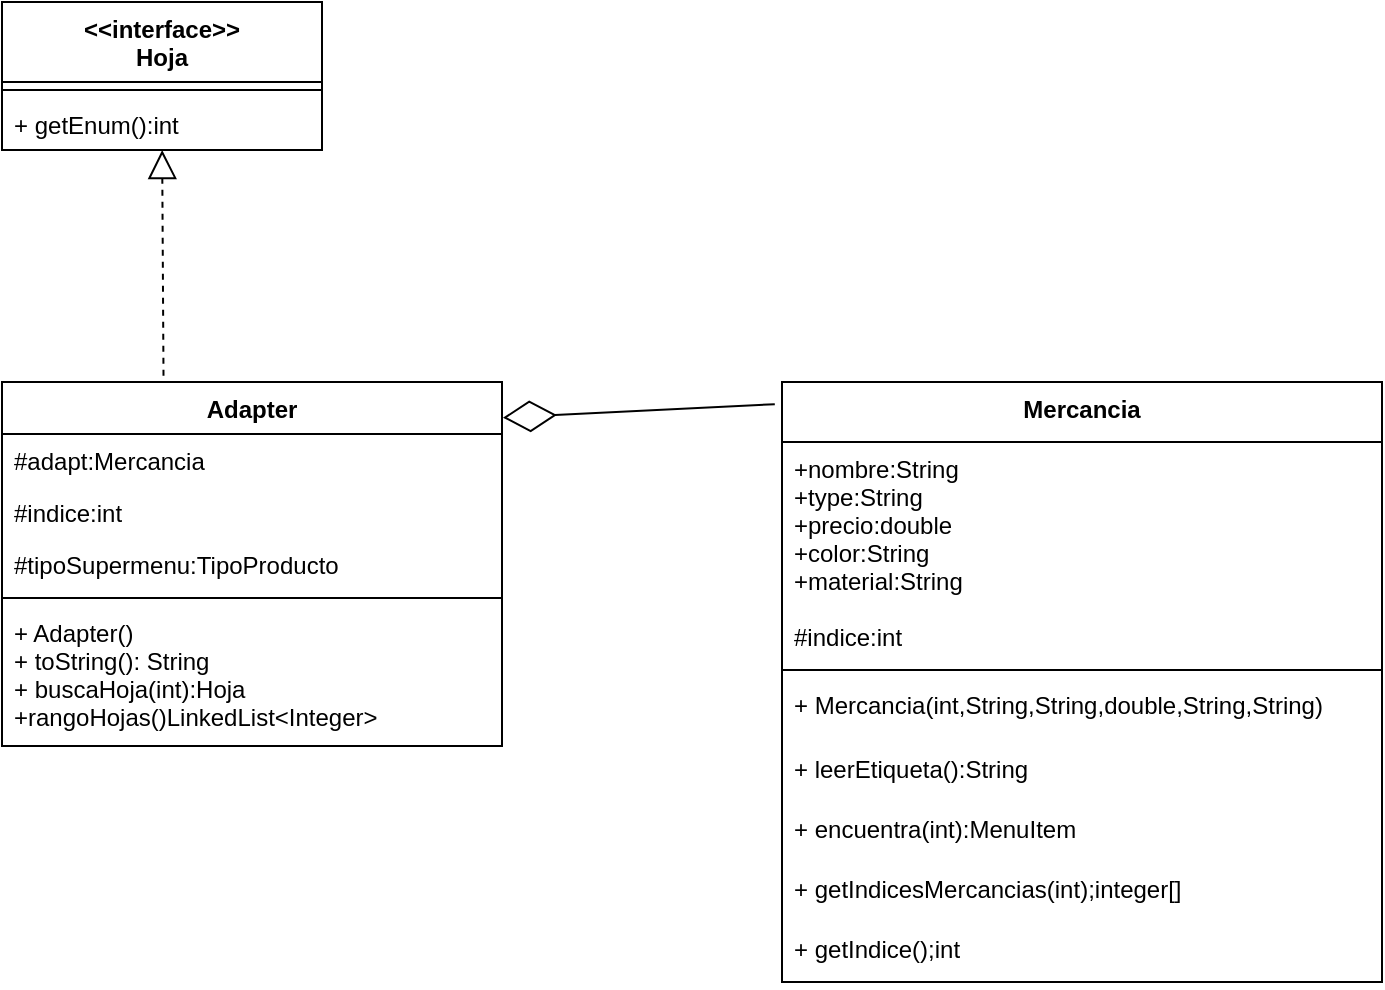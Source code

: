 <mxfile version="13.6.5">
    <diagram id="5bkMZD30vewf3lm7BBEv" name="Page-1">
        <mxGraphModel dx="2369" dy="1774" grid="1" gridSize="10" guides="1" tooltips="1" connect="1" arrows="1" fold="1" page="1" pageScale="1" pageWidth="827" pageHeight="1169" math="0" shadow="0">
            <root>
                <mxCell id="0"/>
                <mxCell id="1" parent="0"/>
                <mxCell id="4RvHICBWk5gI1mkjCIUd-9" value="Adapter" style="swimlane;fontStyle=1;align=center;verticalAlign=top;childLayout=stackLayout;horizontal=1;startSize=26;horizontalStack=0;resizeParent=1;resizeParentMax=0;resizeLast=0;collapsible=1;marginBottom=0;" parent="1" vertex="1">
                    <mxGeometry x="-70" y="50" width="250" height="182" as="geometry"/>
                </mxCell>
                <mxCell id="wTWjqsk3FrmvfJP6N0VC-1" value="#adapt:Mercancia" style="text;strokeColor=none;fillColor=none;align=left;verticalAlign=top;spacingLeft=4;spacingRight=4;overflow=hidden;rotatable=0;points=[[0,0.5],[1,0.5]];portConstraint=eastwest;" parent="4RvHICBWk5gI1mkjCIUd-9" vertex="1">
                    <mxGeometry y="26" width="250" height="26" as="geometry"/>
                </mxCell>
                <mxCell id="vkTqdkaM0bphPuaGX7iE-1" value="#indice:int" style="text;strokeColor=none;fillColor=none;align=left;verticalAlign=top;spacingLeft=4;spacingRight=4;overflow=hidden;rotatable=0;points=[[0,0.5],[1,0.5]];portConstraint=eastwest;" vertex="1" parent="4RvHICBWk5gI1mkjCIUd-9">
                    <mxGeometry y="52" width="250" height="26" as="geometry"/>
                </mxCell>
                <mxCell id="4RvHICBWk5gI1mkjCIUd-10" value="#tipoSupermenu:TipoProducto" style="text;strokeColor=none;fillColor=none;align=left;verticalAlign=top;spacingLeft=4;spacingRight=4;overflow=hidden;rotatable=0;points=[[0,0.5],[1,0.5]];portConstraint=eastwest;" parent="4RvHICBWk5gI1mkjCIUd-9" vertex="1">
                    <mxGeometry y="78" width="250" height="26" as="geometry"/>
                </mxCell>
                <mxCell id="4RvHICBWk5gI1mkjCIUd-11" value="" style="line;strokeWidth=1;fillColor=none;align=left;verticalAlign=middle;spacingTop=-1;spacingLeft=3;spacingRight=3;rotatable=0;labelPosition=right;points=[];portConstraint=eastwest;" parent="4RvHICBWk5gI1mkjCIUd-9" vertex="1">
                    <mxGeometry y="104" width="250" height="8" as="geometry"/>
                </mxCell>
                <mxCell id="4RvHICBWk5gI1mkjCIUd-12" value="+ Adapter()&#10;+ toString(): String&#10;+ buscaHoja(int):Hoja&#10;+rangoHojas()LinkedList&lt;Integer&gt;" style="text;strokeColor=none;fillColor=none;align=left;verticalAlign=top;spacingLeft=4;spacingRight=4;overflow=hidden;rotatable=0;points=[[0,0.5],[1,0.5]];portConstraint=eastwest;" parent="4RvHICBWk5gI1mkjCIUd-9" vertex="1">
                    <mxGeometry y="112" width="250" height="70" as="geometry"/>
                </mxCell>
                <mxCell id="4RvHICBWk5gI1mkjCIUd-16" value="" style="endArrow=diamondThin;endFill=0;endSize=24;html=1;exitX=-0.012;exitY=0.037;exitDx=0;exitDy=0;exitPerimeter=0;entryX=1.002;entryY=0.098;entryDx=0;entryDy=0;entryPerimeter=0;" parent="1" source="4RvHICBWk5gI1mkjCIUd-1" target="4RvHICBWk5gI1mkjCIUd-9" edge="1">
                    <mxGeometry width="160" relative="1" as="geometry">
                        <mxPoint x="190" y="200" as="sourcePoint"/>
                        <mxPoint x="350" y="200" as="targetPoint"/>
                    </mxGeometry>
                </mxCell>
                <mxCell id="4RvHICBWk5gI1mkjCIUd-1" value="Mercancia" style="swimlane;fontStyle=1;align=center;verticalAlign=top;childLayout=stackLayout;horizontal=1;startSize=30;horizontalStack=0;resizeParent=1;resizeParentMax=0;resizeLast=0;collapsible=1;marginBottom=0;" parent="1" vertex="1">
                    <mxGeometry x="320" y="50" width="300" height="300" as="geometry"/>
                </mxCell>
                <mxCell id="4RvHICBWk5gI1mkjCIUd-2" value="+nombre:String&#10;+type:String&#10;+precio:double&#10;+color:String&#10;+material:String" style="text;strokeColor=none;fillColor=none;align=left;verticalAlign=top;spacingLeft=4;spacingRight=4;overflow=hidden;rotatable=0;points=[[0,0.5],[1,0.5]];portConstraint=eastwest;" parent="4RvHICBWk5gI1mkjCIUd-1" vertex="1">
                    <mxGeometry y="30" width="300" height="84" as="geometry"/>
                </mxCell>
                <mxCell id="vkTqdkaM0bphPuaGX7iE-2" value="#indice:int" style="text;strokeColor=none;fillColor=none;align=left;verticalAlign=top;spacingLeft=4;spacingRight=4;overflow=hidden;rotatable=0;points=[[0,0.5],[1,0.5]];portConstraint=eastwest;" vertex="1" parent="4RvHICBWk5gI1mkjCIUd-1">
                    <mxGeometry y="114" width="300" height="26" as="geometry"/>
                </mxCell>
                <mxCell id="4RvHICBWk5gI1mkjCIUd-3" value="" style="line;strokeWidth=1;fillColor=none;align=left;verticalAlign=middle;spacingTop=-1;spacingLeft=3;spacingRight=3;rotatable=0;labelPosition=right;points=[];portConstraint=eastwest;" parent="4RvHICBWk5gI1mkjCIUd-1" vertex="1">
                    <mxGeometry y="140" width="300" height="8" as="geometry"/>
                </mxCell>
                <mxCell id="4RvHICBWk5gI1mkjCIUd-4" value="+ Mercancia(int,String,String,double,String,String)" style="text;strokeColor=none;fillColor=none;align=left;verticalAlign=top;spacingLeft=4;spacingRight=4;overflow=hidden;rotatable=0;points=[[0,0.5],[1,0.5]];portConstraint=eastwest;" parent="4RvHICBWk5gI1mkjCIUd-1" vertex="1">
                    <mxGeometry y="148" width="300" height="32" as="geometry"/>
                </mxCell>
                <mxCell id="AF6uCojrH6PkhH3pW_Yk-6" value="+ leerEtiqueta():String" style="text;strokeColor=none;fillColor=none;align=left;verticalAlign=top;spacingLeft=4;spacingRight=4;overflow=hidden;rotatable=0;points=[[0,0.5],[1,0.5]];portConstraint=eastwest;" parent="4RvHICBWk5gI1mkjCIUd-1" vertex="1">
                    <mxGeometry y="180" width="300" height="30" as="geometry"/>
                </mxCell>
                <mxCell id="AF6uCojrH6PkhH3pW_Yk-7" value="+ encuentra(int):MenuItem" style="text;strokeColor=none;fillColor=none;align=left;verticalAlign=top;spacingLeft=4;spacingRight=4;overflow=hidden;rotatable=0;points=[[0,0.5],[1,0.5]];portConstraint=eastwest;" parent="4RvHICBWk5gI1mkjCIUd-1" vertex="1">
                    <mxGeometry y="210" width="300" height="30" as="geometry"/>
                </mxCell>
                <mxCell id="AF6uCojrH6PkhH3pW_Yk-8" value="+ getIndicesMercancias(int);integer[]" style="text;strokeColor=none;fillColor=none;align=left;verticalAlign=top;spacingLeft=4;spacingRight=4;overflow=hidden;rotatable=0;points=[[0,0.5],[1,0.5]];portConstraint=eastwest;" parent="4RvHICBWk5gI1mkjCIUd-1" vertex="1">
                    <mxGeometry y="240" width="300" height="30" as="geometry"/>
                </mxCell>
                <mxCell id="wTWjqsk3FrmvfJP6N0VC-18" value="+ getIndice();int" style="text;strokeColor=none;fillColor=none;align=left;verticalAlign=top;spacingLeft=4;spacingRight=4;overflow=hidden;rotatable=0;points=[[0,0.5],[1,0.5]];portConstraint=eastwest;" parent="4RvHICBWk5gI1mkjCIUd-1" vertex="1">
                    <mxGeometry y="270" width="300" height="30" as="geometry"/>
                </mxCell>
                <mxCell id="wTWjqsk3FrmvfJP6N0VC-16" value="" style="endArrow=block;dashed=1;endFill=0;endSize=12;html=1;exitX=0.323;exitY=-0.017;exitDx=0;exitDy=0;exitPerimeter=0;" parent="1" source="4RvHICBWk5gI1mkjCIUd-9" target="wTWjqsk3FrmvfJP6N0VC-14" edge="1">
                    <mxGeometry width="160" relative="1" as="geometry">
                        <mxPoint x="-90" y="10" as="sourcePoint"/>
                        <mxPoint x="70" y="10" as="targetPoint"/>
                    </mxGeometry>
                </mxCell>
                <mxCell id="wTWjqsk3FrmvfJP6N0VC-11" value="&lt;&lt;interface&gt;&gt;&#10;Hoja&#10;" style="swimlane;fontStyle=1;align=center;verticalAlign=top;childLayout=stackLayout;horizontal=1;startSize=40;horizontalStack=0;resizeParent=1;resizeParentMax=0;resizeLast=0;collapsible=1;marginBottom=0;" parent="1" vertex="1">
                    <mxGeometry x="-70" y="-140" width="160" height="74" as="geometry"/>
                </mxCell>
                <mxCell id="wTWjqsk3FrmvfJP6N0VC-13" value="" style="line;strokeWidth=1;fillColor=none;align=left;verticalAlign=middle;spacingTop=-1;spacingLeft=3;spacingRight=3;rotatable=0;labelPosition=right;points=[];portConstraint=eastwest;" parent="wTWjqsk3FrmvfJP6N0VC-11" vertex="1">
                    <mxGeometry y="40" width="160" height="8" as="geometry"/>
                </mxCell>
                <mxCell id="wTWjqsk3FrmvfJP6N0VC-14" value="+ getEnum():int " style="text;strokeColor=none;fillColor=none;align=left;verticalAlign=top;spacingLeft=4;spacingRight=4;overflow=hidden;rotatable=0;points=[[0,0.5],[1,0.5]];portConstraint=eastwest;" parent="wTWjqsk3FrmvfJP6N0VC-11" vertex="1">
                    <mxGeometry y="48" width="160" height="26" as="geometry"/>
                </mxCell>
            </root>
        </mxGraphModel>
    </diagram>
</mxfile>